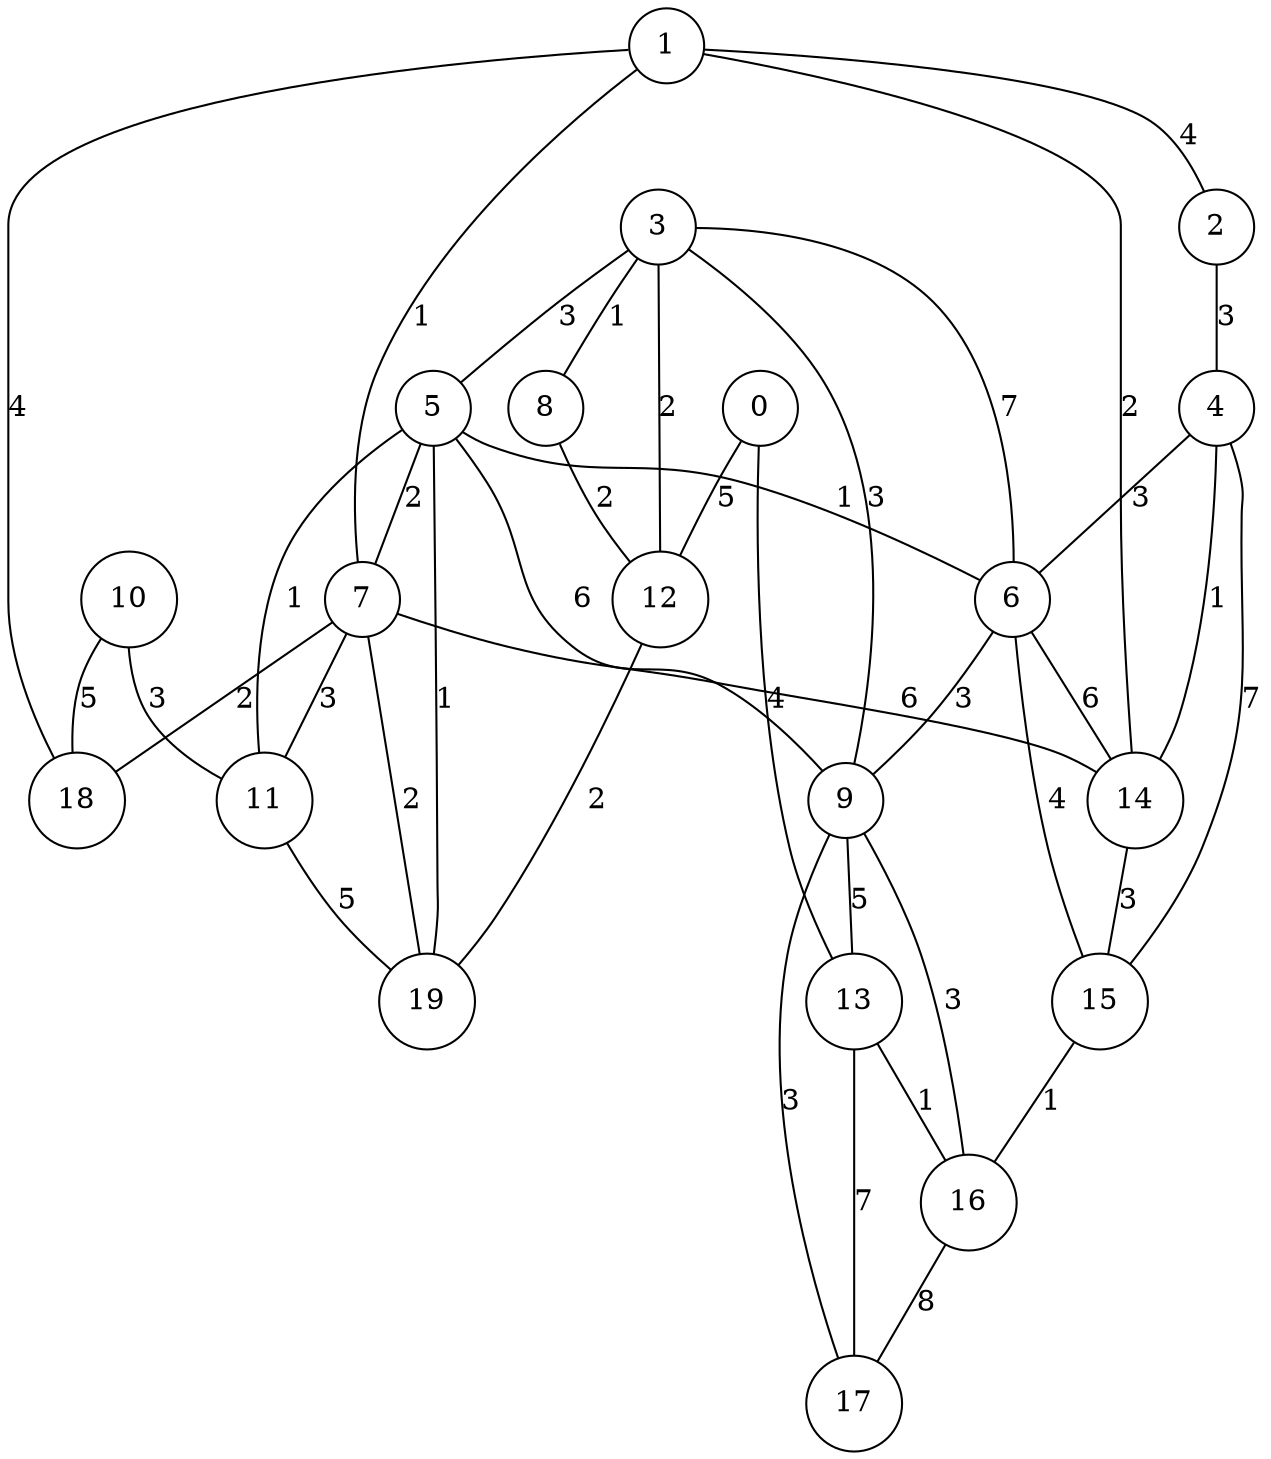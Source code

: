graph qubit_interaction_graph {
    node [shape=circle];
    0 -- 12 [label=5];
    0 -- 13 [label=4];
    1 -- 2 [label=4];
    1 -- 18 [label=4];
    1 -- 14 [label=2];
    1 -- 7 [label=1];
    2 -- 4 [label=3];
    3 -- 5 [label=3];
    3 -- 6 [label=7];
    3 -- 9 [label=3];
    3 -- 8 [label=1];
    3 -- 12 [label=2];
    4 -- 15 [label=7];
    4 -- 6 [label=3];
    4 -- 14 [label=1];
    5 -- 7 [label=2];
    5 -- 9 [label=6];
    5 -- 6 [label=1];
    5 -- 11 [label=1];
    5 -- 19 [label=1];
    6 -- 9 [label=3];
    6 -- 15 [label=4];
    6 -- 14 [label=6];
    7 -- 14 [label=6];
    7 -- 19 [label=2];
    7 -- 11 [label=3];
    7 -- 18 [label=2];
    8 -- 12 [label=2];
    9 -- 17 [label=3];
    9 -- 13 [label=5];
    9 -- 16 [label=3];
    10 -- 18 [label=5];
    10 -- 11 [label=3];
    11 -- 19 [label=5];
    12 -- 19 [label=2];
    13 -- 17 [label=7];
    13 -- 16 [label=1];
    14 -- 15 [label=3];
    15 -- 16 [label=1];
    16 -- 17 [label=8];
}